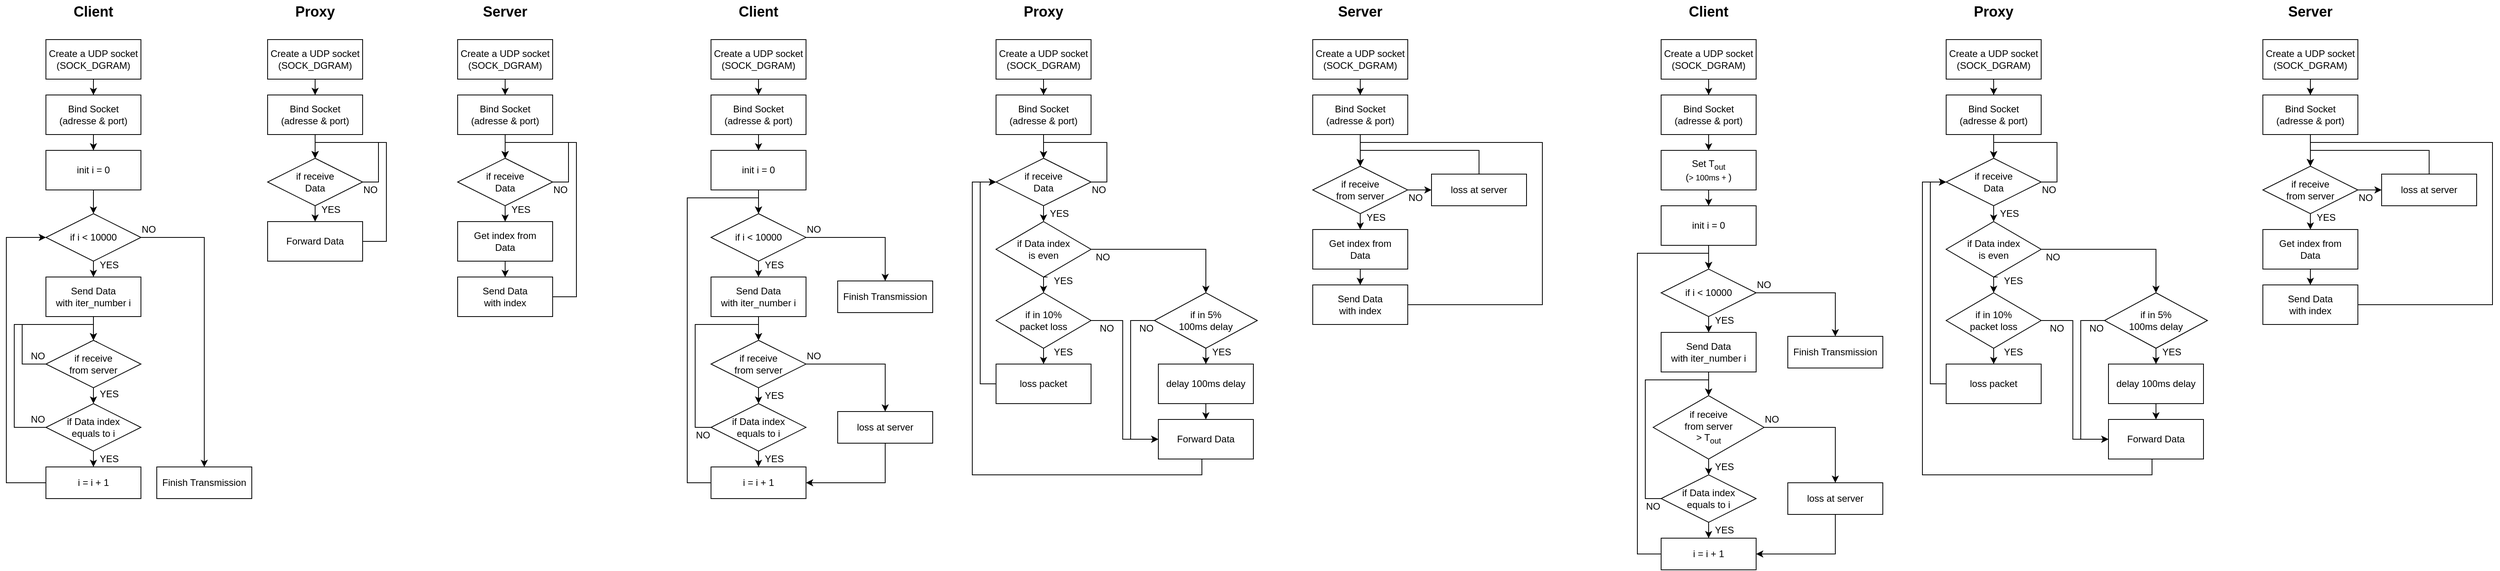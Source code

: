 <mxfile version="20.5.1" type="github">
  <diagram id="CzwovtpLgJ4oiS3rLUjW" name="第 1 页">
    <mxGraphModel dx="1596" dy="781" grid="1" gridSize="10" guides="1" tooltips="1" connect="1" arrows="1" fold="1" page="1" pageScale="1" pageWidth="3300" pageHeight="2339" math="0" shadow="0">
      <root>
        <mxCell id="0" />
        <mxCell id="1" parent="0" />
        <mxCell id="0VwmJWojENIQdJDlX4aq-5" style="edgeStyle=orthogonalEdgeStyle;rounded=0;orthogonalLoop=1;jettySize=auto;html=1;entryX=0.5;entryY=0;entryDx=0;entryDy=0;" parent="1" source="0VwmJWojENIQdJDlX4aq-1" target="0VwmJWojENIQdJDlX4aq-2" edge="1">
          <mxGeometry relative="1" as="geometry" />
        </mxCell>
        <mxCell id="0VwmJWojENIQdJDlX4aq-1" value="Create a UDP socket&lt;br&gt;(SOCK_DGRAM)" style="rounded=0;whiteSpace=wrap;html=1;" parent="1" vertex="1">
          <mxGeometry x="120" y="80" width="120" height="50" as="geometry" />
        </mxCell>
        <mxCell id="0VwmJWojENIQdJDlX4aq-6" style="edgeStyle=orthogonalEdgeStyle;rounded=0;orthogonalLoop=1;jettySize=auto;html=1;entryX=0.5;entryY=0;entryDx=0;entryDy=0;" parent="1" source="0VwmJWojENIQdJDlX4aq-2" target="0VwmJWojENIQdJDlX4aq-12" edge="1">
          <mxGeometry relative="1" as="geometry">
            <mxPoint x="180" y="220" as="targetPoint" />
          </mxGeometry>
        </mxCell>
        <mxCell id="0VwmJWojENIQdJDlX4aq-2" value="Bind Socket&lt;br&gt;(adresse &amp;amp; port)" style="rounded=0;whiteSpace=wrap;html=1;" parent="1" vertex="1">
          <mxGeometry x="120" y="150" width="120" height="50" as="geometry" />
        </mxCell>
        <mxCell id="0VwmJWojENIQdJDlX4aq-9" style="edgeStyle=orthogonalEdgeStyle;rounded=0;orthogonalLoop=1;jettySize=auto;html=1;exitX=0.5;exitY=1;exitDx=0;exitDy=0;entryX=0.5;entryY=0;entryDx=0;entryDy=0;" parent="1" source="0VwmJWojENIQdJDlX4aq-4" target="0VwmJWojENIQdJDlX4aq-8" edge="1">
          <mxGeometry relative="1" as="geometry" />
        </mxCell>
        <mxCell id="0VwmJWojENIQdJDlX4aq-37" style="edgeStyle=orthogonalEdgeStyle;rounded=0;orthogonalLoop=1;jettySize=auto;html=1;exitX=1;exitY=0.5;exitDx=0;exitDy=0;entryX=0.5;entryY=0;entryDx=0;entryDy=0;" parent="1" source="0VwmJWojENIQdJDlX4aq-4" target="0VwmJWojENIQdJDlX4aq-26" edge="1">
          <mxGeometry relative="1" as="geometry" />
        </mxCell>
        <mxCell id="0VwmJWojENIQdJDlX4aq-4" value="if i &amp;lt; 10000" style="rhombus;whiteSpace=wrap;html=1;" parent="1" vertex="1">
          <mxGeometry x="120" y="300" width="120" height="60" as="geometry" />
        </mxCell>
        <mxCell id="6AM7P4x0aanYw_BPCdwt-16" style="edgeStyle=orthogonalEdgeStyle;rounded=0;orthogonalLoop=1;jettySize=auto;html=1;exitX=0.5;exitY=1;exitDx=0;exitDy=0;entryX=0.5;entryY=0;entryDx=0;entryDy=0;" edge="1" parent="1" source="0VwmJWojENIQdJDlX4aq-8" target="6AM7P4x0aanYw_BPCdwt-10">
          <mxGeometry relative="1" as="geometry" />
        </mxCell>
        <mxCell id="0VwmJWojENIQdJDlX4aq-8" value="Send Data&lt;br&gt;with iter_number i" style="rounded=0;whiteSpace=wrap;html=1;" parent="1" vertex="1">
          <mxGeometry x="120" y="380" width="120" height="50" as="geometry" />
        </mxCell>
        <mxCell id="0VwmJWojENIQdJDlX4aq-14" style="edgeStyle=orthogonalEdgeStyle;rounded=0;orthogonalLoop=1;jettySize=auto;html=1;entryX=0.5;entryY=0;entryDx=0;entryDy=0;" parent="1" source="0VwmJWojENIQdJDlX4aq-12" target="0VwmJWojENIQdJDlX4aq-4" edge="1">
          <mxGeometry relative="1" as="geometry" />
        </mxCell>
        <mxCell id="0VwmJWojENIQdJDlX4aq-12" value="init i = 0" style="rounded=0;whiteSpace=wrap;html=1;" parent="1" vertex="1">
          <mxGeometry x="120" y="220" width="120" height="50" as="geometry" />
        </mxCell>
        <mxCell id="6AM7P4x0aanYw_BPCdwt-6" style="edgeStyle=orthogonalEdgeStyle;rounded=0;orthogonalLoop=1;jettySize=auto;html=1;exitX=0;exitY=0.5;exitDx=0;exitDy=0;entryX=0;entryY=0.5;entryDx=0;entryDy=0;" edge="1" parent="1" source="0VwmJWojENIQdJDlX4aq-16" target="0VwmJWojENIQdJDlX4aq-4">
          <mxGeometry relative="1" as="geometry">
            <Array as="points">
              <mxPoint x="70" y="640" />
              <mxPoint x="70" y="330" />
            </Array>
          </mxGeometry>
        </mxCell>
        <mxCell id="0VwmJWojENIQdJDlX4aq-16" value="i = i + 1" style="rounded=0;whiteSpace=wrap;html=1;" parent="1" vertex="1">
          <mxGeometry x="120" y="620" width="120" height="40" as="geometry" />
        </mxCell>
        <mxCell id="0VwmJWojENIQdJDlX4aq-20" style="edgeStyle=orthogonalEdgeStyle;rounded=0;orthogonalLoop=1;jettySize=auto;html=1;exitX=0.5;exitY=1;exitDx=0;exitDy=0;entryX=0.5;entryY=0;entryDx=0;entryDy=0;" parent="1" source="6AM7P4x0aanYw_BPCdwt-10" target="0VwmJWojENIQdJDlX4aq-19" edge="1">
          <mxGeometry relative="1" as="geometry">
            <mxPoint x="180" y="595" as="sourcePoint" />
          </mxGeometry>
        </mxCell>
        <mxCell id="0VwmJWojENIQdJDlX4aq-24" style="edgeStyle=orthogonalEdgeStyle;rounded=0;orthogonalLoop=1;jettySize=auto;html=1;exitX=0.5;exitY=1;exitDx=0;exitDy=0;entryX=0.5;entryY=0;entryDx=0;entryDy=0;" parent="1" source="0VwmJWojENIQdJDlX4aq-19" target="0VwmJWojENIQdJDlX4aq-16" edge="1">
          <mxGeometry relative="1" as="geometry" />
        </mxCell>
        <mxCell id="0VwmJWojENIQdJDlX4aq-19" value="if Data index&lt;br&gt;equals to i" style="rhombus;whiteSpace=wrap;html=1;" parent="1" vertex="1">
          <mxGeometry x="120" y="540" width="120" height="60" as="geometry" />
        </mxCell>
        <mxCell id="0VwmJWojENIQdJDlX4aq-21" value="YES" style="text;html=1;strokeColor=none;fillColor=none;align=center;verticalAlign=middle;whiteSpace=wrap;rounded=0;" parent="1" vertex="1">
          <mxGeometry x="180" y="360" width="40" height="10" as="geometry" />
        </mxCell>
        <mxCell id="0VwmJWojENIQdJDlX4aq-23" value="YES" style="text;html=1;strokeColor=none;fillColor=none;align=center;verticalAlign=middle;whiteSpace=wrap;rounded=0;" parent="1" vertex="1">
          <mxGeometry x="180" y="520" width="40" height="15" as="geometry" />
        </mxCell>
        <mxCell id="0VwmJWojENIQdJDlX4aq-25" value="YES" style="text;html=1;strokeColor=none;fillColor=none;align=center;verticalAlign=middle;whiteSpace=wrap;rounded=0;" parent="1" vertex="1">
          <mxGeometry x="180" y="605" width="40" height="10" as="geometry" />
        </mxCell>
        <mxCell id="0VwmJWojENIQdJDlX4aq-26" value="Finish Transmission" style="rounded=0;whiteSpace=wrap;html=1;" parent="1" vertex="1">
          <mxGeometry x="260" y="620" width="120" height="40" as="geometry" />
        </mxCell>
        <mxCell id="0VwmJWojENIQdJDlX4aq-28" value="NO" style="text;html=1;strokeColor=none;fillColor=none;align=center;verticalAlign=middle;whiteSpace=wrap;rounded=0;" parent="1" vertex="1">
          <mxGeometry x="230" y="310" width="40" height="20" as="geometry" />
        </mxCell>
        <mxCell id="6AM7P4x0aanYw_BPCdwt-3" style="edgeStyle=orthogonalEdgeStyle;rounded=0;orthogonalLoop=1;jettySize=auto;html=1;entryX=0.5;entryY=0;entryDx=0;entryDy=0;exitX=0.75;exitY=1;exitDx=0;exitDy=0;" edge="1" parent="1" source="0VwmJWojENIQdJDlX4aq-34" target="6AM7P4x0aanYw_BPCdwt-10">
          <mxGeometry relative="1" as="geometry">
            <mxPoint x="120" y="630" as="sourcePoint" />
            <Array as="points">
              <mxPoint x="80" y="570" />
              <mxPoint x="80" y="440" />
              <mxPoint x="180" y="440" />
            </Array>
          </mxGeometry>
        </mxCell>
        <mxCell id="0VwmJWojENIQdJDlX4aq-34" value="NO" style="text;html=1;strokeColor=none;fillColor=none;align=center;verticalAlign=middle;whiteSpace=wrap;rounded=0;" parent="1" vertex="1">
          <mxGeometry x="90" y="550" width="40" height="20" as="geometry" />
        </mxCell>
        <mxCell id="0VwmJWojENIQdJDlX4aq-38" style="edgeStyle=orthogonalEdgeStyle;rounded=0;orthogonalLoop=1;jettySize=auto;html=1;entryX=0.5;entryY=0;entryDx=0;entryDy=0;" parent="1" source="0VwmJWojENIQdJDlX4aq-39" target="0VwmJWojENIQdJDlX4aq-41" edge="1">
          <mxGeometry relative="1" as="geometry" />
        </mxCell>
        <mxCell id="0VwmJWojENIQdJDlX4aq-39" value="Create a UDP socket&lt;br&gt;(SOCK_DGRAM)" style="rounded=0;whiteSpace=wrap;html=1;" parent="1" vertex="1">
          <mxGeometry x="400" y="80" width="120" height="50" as="geometry" />
        </mxCell>
        <mxCell id="0VwmJWojENIQdJDlX4aq-41" value="Bind Socket&lt;br&gt;(adresse &amp;amp; port)" style="rounded=0;whiteSpace=wrap;html=1;" parent="1" vertex="1">
          <mxGeometry x="400" y="150" width="120" height="50" as="geometry" />
        </mxCell>
        <mxCell id="0VwmJWojENIQdJDlX4aq-44" style="edgeStyle=orthogonalEdgeStyle;rounded=0;orthogonalLoop=1;jettySize=auto;html=1;exitX=0.5;exitY=1;exitDx=0;exitDy=0;entryX=0.5;entryY=0;entryDx=0;entryDy=0;" parent="1" source="0VwmJWojENIQdJDlX4aq-46" target="0VwmJWojENIQdJDlX4aq-74" edge="1">
          <mxGeometry relative="1" as="geometry">
            <mxPoint x="460" y="310" as="targetPoint" />
          </mxGeometry>
        </mxCell>
        <mxCell id="0VwmJWojENIQdJDlX4aq-46" value="if receive&lt;br&gt;Data" style="rhombus;whiteSpace=wrap;html=1;" parent="1" vertex="1">
          <mxGeometry x="400" y="230" width="120" height="60" as="geometry" />
        </mxCell>
        <mxCell id="0VwmJWojENIQdJDlX4aq-52" style="edgeStyle=orthogonalEdgeStyle;rounded=0;orthogonalLoop=1;jettySize=auto;html=1;entryX=0.5;entryY=0;entryDx=0;entryDy=0;exitX=0.5;exitY=1;exitDx=0;exitDy=0;" parent="1" source="0VwmJWojENIQdJDlX4aq-41" target="0VwmJWojENIQdJDlX4aq-46" edge="1">
          <mxGeometry relative="1" as="geometry">
            <mxPoint x="460" y="270" as="sourcePoint" />
          </mxGeometry>
        </mxCell>
        <mxCell id="0VwmJWojENIQdJDlX4aq-62" value="YES" style="text;html=1;strokeColor=none;fillColor=none;align=center;verticalAlign=middle;whiteSpace=wrap;rounded=0;" parent="1" vertex="1">
          <mxGeometry x="460" y="290" width="40" height="10" as="geometry" />
        </mxCell>
        <mxCell id="0VwmJWojENIQdJDlX4aq-72" style="edgeStyle=orthogonalEdgeStyle;rounded=0;orthogonalLoop=1;jettySize=auto;html=1;exitX=1;exitY=0.5;exitDx=0;exitDy=0;entryX=0.5;entryY=0;entryDx=0;entryDy=0;" parent="1" source="0VwmJWojENIQdJDlX4aq-46" target="0VwmJWojENIQdJDlX4aq-46" edge="1">
          <mxGeometry relative="1" as="geometry">
            <Array as="points">
              <mxPoint x="540" y="260" />
              <mxPoint x="540" y="210" />
              <mxPoint x="460" y="210" />
            </Array>
          </mxGeometry>
        </mxCell>
        <mxCell id="0VwmJWojENIQdJDlX4aq-73" value="NO" style="text;html=1;strokeColor=none;fillColor=none;align=center;verticalAlign=middle;whiteSpace=wrap;rounded=0;" parent="1" vertex="1">
          <mxGeometry x="510" y="260" width="40" height="20" as="geometry" />
        </mxCell>
        <mxCell id="0VwmJWojENIQdJDlX4aq-77" style="edgeStyle=orthogonalEdgeStyle;rounded=0;orthogonalLoop=1;jettySize=auto;html=1;exitX=1;exitY=0.5;exitDx=0;exitDy=0;entryX=0.5;entryY=0;entryDx=0;entryDy=0;" parent="1" source="0VwmJWojENIQdJDlX4aq-74" target="0VwmJWojENIQdJDlX4aq-46" edge="1">
          <mxGeometry relative="1" as="geometry">
            <Array as="points">
              <mxPoint x="550" y="335" />
              <mxPoint x="550" y="210" />
              <mxPoint x="460" y="210" />
            </Array>
          </mxGeometry>
        </mxCell>
        <mxCell id="0VwmJWojENIQdJDlX4aq-74" value="Forward Data" style="rounded=0;whiteSpace=wrap;html=1;" parent="1" vertex="1">
          <mxGeometry x="400" y="310" width="120" height="50" as="geometry" />
        </mxCell>
        <mxCell id="0VwmJWojENIQdJDlX4aq-78" value="&lt;b&gt;&lt;font style=&quot;font-size: 18px;&quot;&gt;Client&lt;/font&gt;&lt;/b&gt;" style="text;html=1;strokeColor=none;fillColor=none;align=center;verticalAlign=middle;whiteSpace=wrap;rounded=0;" parent="1" vertex="1">
          <mxGeometry x="150" y="30" width="60" height="30" as="geometry" />
        </mxCell>
        <mxCell id="0VwmJWojENIQdJDlX4aq-79" value="&lt;b&gt;&lt;font style=&quot;font-size: 18px;&quot;&gt;Proxy&lt;/font&gt;&lt;/b&gt;" style="text;html=1;strokeColor=none;fillColor=none;align=center;verticalAlign=middle;whiteSpace=wrap;rounded=0;" parent="1" vertex="1">
          <mxGeometry x="430" y="30" width="60" height="30" as="geometry" />
        </mxCell>
        <mxCell id="0VwmJWojENIQdJDlX4aq-80" style="edgeStyle=orthogonalEdgeStyle;rounded=0;orthogonalLoop=1;jettySize=auto;html=1;entryX=0.5;entryY=0;entryDx=0;entryDy=0;" parent="1" source="0VwmJWojENIQdJDlX4aq-81" target="0VwmJWojENIQdJDlX4aq-82" edge="1">
          <mxGeometry relative="1" as="geometry" />
        </mxCell>
        <mxCell id="0VwmJWojENIQdJDlX4aq-81" value="Create a UDP socket&lt;br&gt;(SOCK_DGRAM)" style="rounded=0;whiteSpace=wrap;html=1;" parent="1" vertex="1">
          <mxGeometry x="640" y="80" width="120" height="50" as="geometry" />
        </mxCell>
        <mxCell id="0VwmJWojENIQdJDlX4aq-82" value="Bind Socket&lt;br&gt;(adresse &amp;amp; port)" style="rounded=0;whiteSpace=wrap;html=1;" parent="1" vertex="1">
          <mxGeometry x="640" y="150" width="120" height="50" as="geometry" />
        </mxCell>
        <mxCell id="0VwmJWojENIQdJDlX4aq-83" style="edgeStyle=orthogonalEdgeStyle;rounded=0;orthogonalLoop=1;jettySize=auto;html=1;exitX=0.5;exitY=1;exitDx=0;exitDy=0;entryX=0.5;entryY=0;entryDx=0;entryDy=0;" parent="1" source="0VwmJWojENIQdJDlX4aq-84" target="0VwmJWojENIQdJDlX4aq-94" edge="1">
          <mxGeometry relative="1" as="geometry">
            <mxPoint x="700" y="310" as="targetPoint" />
          </mxGeometry>
        </mxCell>
        <mxCell id="0VwmJWojENIQdJDlX4aq-84" value="if receive&lt;br&gt;Data" style="rhombus;whiteSpace=wrap;html=1;" parent="1" vertex="1">
          <mxGeometry x="640" y="230" width="120" height="60" as="geometry" />
        </mxCell>
        <mxCell id="0VwmJWojENIQdJDlX4aq-85" style="edgeStyle=orthogonalEdgeStyle;rounded=0;orthogonalLoop=1;jettySize=auto;html=1;entryX=0.5;entryY=0;entryDx=0;entryDy=0;exitX=0.5;exitY=1;exitDx=0;exitDy=0;" parent="1" source="0VwmJWojENIQdJDlX4aq-82" target="0VwmJWojENIQdJDlX4aq-84" edge="1">
          <mxGeometry relative="1" as="geometry">
            <mxPoint x="700" y="270" as="sourcePoint" />
          </mxGeometry>
        </mxCell>
        <mxCell id="0VwmJWojENIQdJDlX4aq-89" value="YES" style="text;html=1;strokeColor=none;fillColor=none;align=center;verticalAlign=middle;whiteSpace=wrap;rounded=0;" parent="1" vertex="1">
          <mxGeometry x="700" y="290" width="40" height="10" as="geometry" />
        </mxCell>
        <mxCell id="0VwmJWojENIQdJDlX4aq-91" style="edgeStyle=orthogonalEdgeStyle;rounded=0;orthogonalLoop=1;jettySize=auto;html=1;exitX=1;exitY=0.5;exitDx=0;exitDy=0;entryX=0.5;entryY=0;entryDx=0;entryDy=0;" parent="1" source="0VwmJWojENIQdJDlX4aq-84" target="0VwmJWojENIQdJDlX4aq-84" edge="1">
          <mxGeometry relative="1" as="geometry">
            <Array as="points">
              <mxPoint x="780" y="260" />
              <mxPoint x="780" y="210" />
              <mxPoint x="700" y="210" />
            </Array>
          </mxGeometry>
        </mxCell>
        <mxCell id="0VwmJWojENIQdJDlX4aq-92" value="NO" style="text;html=1;strokeColor=none;fillColor=none;align=center;verticalAlign=middle;whiteSpace=wrap;rounded=0;" parent="1" vertex="1">
          <mxGeometry x="750" y="260" width="40" height="20" as="geometry" />
        </mxCell>
        <mxCell id="0VwmJWojENIQdJDlX4aq-93" style="edgeStyle=orthogonalEdgeStyle;rounded=0;orthogonalLoop=1;jettySize=auto;html=1;exitX=1;exitY=0.5;exitDx=0;exitDy=0;entryX=0.5;entryY=0;entryDx=0;entryDy=0;" parent="1" source="6AM7P4x0aanYw_BPCdwt-20" target="0VwmJWojENIQdJDlX4aq-84" edge="1">
          <mxGeometry relative="1" as="geometry">
            <Array as="points">
              <mxPoint x="790" y="405" />
              <mxPoint x="790" y="210" />
              <mxPoint x="700" y="210" />
            </Array>
          </mxGeometry>
        </mxCell>
        <mxCell id="6AM7P4x0aanYw_BPCdwt-21" style="edgeStyle=orthogonalEdgeStyle;rounded=0;orthogonalLoop=1;jettySize=auto;html=1;exitX=0.5;exitY=1;exitDx=0;exitDy=0;entryX=0.5;entryY=0;entryDx=0;entryDy=0;" edge="1" parent="1" source="0VwmJWojENIQdJDlX4aq-94" target="6AM7P4x0aanYw_BPCdwt-20">
          <mxGeometry relative="1" as="geometry" />
        </mxCell>
        <mxCell id="0VwmJWojENIQdJDlX4aq-94" value="Get index from&lt;br&gt;Data" style="rounded=0;whiteSpace=wrap;html=1;" parent="1" vertex="1">
          <mxGeometry x="640" y="310" width="120" height="50" as="geometry" />
        </mxCell>
        <mxCell id="0VwmJWojENIQdJDlX4aq-96" value="&lt;b&gt;&lt;font style=&quot;font-size: 18px;&quot;&gt;Server&lt;/font&gt;&lt;/b&gt;" style="text;html=1;strokeColor=none;fillColor=none;align=center;verticalAlign=middle;whiteSpace=wrap;rounded=0;" parent="1" vertex="1">
          <mxGeometry x="670" y="30" width="60" height="30" as="geometry" />
        </mxCell>
        <mxCell id="0VwmJWojENIQdJDlX4aq-165" style="edgeStyle=orthogonalEdgeStyle;rounded=0;orthogonalLoop=1;jettySize=auto;html=1;entryX=0.5;entryY=0;entryDx=0;entryDy=0;" parent="1" source="0VwmJWojENIQdJDlX4aq-166" target="0VwmJWojENIQdJDlX4aq-168" edge="1">
          <mxGeometry relative="1" as="geometry" />
        </mxCell>
        <mxCell id="0VwmJWojENIQdJDlX4aq-166" value="Create a UDP socket&lt;br&gt;(SOCK_DGRAM)" style="rounded=0;whiteSpace=wrap;html=1;" parent="1" vertex="1">
          <mxGeometry x="960" y="80" width="120" height="50" as="geometry" />
        </mxCell>
        <mxCell id="0VwmJWojENIQdJDlX4aq-167" style="edgeStyle=orthogonalEdgeStyle;rounded=0;orthogonalLoop=1;jettySize=auto;html=1;entryX=0.5;entryY=0;entryDx=0;entryDy=0;" parent="1" source="0VwmJWojENIQdJDlX4aq-168" target="0VwmJWojENIQdJDlX4aq-180" edge="1">
          <mxGeometry relative="1" as="geometry">
            <mxPoint x="1020" y="220" as="targetPoint" />
          </mxGeometry>
        </mxCell>
        <mxCell id="0VwmJWojENIQdJDlX4aq-168" value="Bind Socket&lt;br&gt;(adresse &amp;amp; port)" style="rounded=0;whiteSpace=wrap;html=1;" parent="1" vertex="1">
          <mxGeometry x="960" y="150" width="120" height="50" as="geometry" />
        </mxCell>
        <mxCell id="0VwmJWojENIQdJDlX4aq-171" style="edgeStyle=orthogonalEdgeStyle;rounded=0;orthogonalLoop=1;jettySize=auto;html=1;exitX=0.5;exitY=1;exitDx=0;exitDy=0;entryX=0.5;entryY=0;entryDx=0;entryDy=0;" parent="1" source="0VwmJWojENIQdJDlX4aq-173" target="0VwmJWojENIQdJDlX4aq-175" edge="1">
          <mxGeometry relative="1" as="geometry" />
        </mxCell>
        <mxCell id="0VwmJWojENIQdJDlX4aq-172" style="edgeStyle=orthogonalEdgeStyle;rounded=0;orthogonalLoop=1;jettySize=auto;html=1;exitX=1;exitY=0.5;exitDx=0;exitDy=0;entryX=0.5;entryY=0;entryDx=0;entryDy=0;" parent="1" source="0VwmJWojENIQdJDlX4aq-173" target="0VwmJWojENIQdJDlX4aq-193" edge="1">
          <mxGeometry relative="1" as="geometry" />
        </mxCell>
        <mxCell id="0VwmJWojENIQdJDlX4aq-173" value="if i &amp;lt; 10000" style="rhombus;whiteSpace=wrap;html=1;" parent="1" vertex="1">
          <mxGeometry x="960" y="300" width="120" height="60" as="geometry" />
        </mxCell>
        <mxCell id="0VwmJWojENIQdJDlX4aq-174" style="edgeStyle=orthogonalEdgeStyle;rounded=0;orthogonalLoop=1;jettySize=auto;html=1;exitX=0.5;exitY=1;exitDx=0;exitDy=0;entryX=0.5;entryY=0;entryDx=0;entryDy=0;" parent="1" source="0VwmJWojENIQdJDlX4aq-175" target="0VwmJWojENIQdJDlX4aq-178" edge="1">
          <mxGeometry relative="1" as="geometry">
            <mxPoint x="1020" y="440" as="sourcePoint" />
          </mxGeometry>
        </mxCell>
        <mxCell id="0VwmJWojENIQdJDlX4aq-175" value="Send Data&lt;br&gt;with iter_number i" style="rounded=0;whiteSpace=wrap;html=1;" parent="1" vertex="1">
          <mxGeometry x="960" y="380" width="120" height="50" as="geometry" />
        </mxCell>
        <mxCell id="0VwmJWojENIQdJDlX4aq-176" style="edgeStyle=orthogonalEdgeStyle;rounded=0;orthogonalLoop=1;jettySize=auto;html=1;exitX=0.5;exitY=1;exitDx=0;exitDy=0;entryX=0.5;entryY=0;entryDx=0;entryDy=0;" parent="1" target="0VwmJWojENIQdJDlX4aq-188" edge="1">
          <mxGeometry relative="1" as="geometry">
            <mxPoint x="1020" y="510" as="sourcePoint" />
            <mxPoint x="1020" y="540" as="targetPoint" />
          </mxGeometry>
        </mxCell>
        <mxCell id="6AM7P4x0aanYw_BPCdwt-32" style="edgeStyle=orthogonalEdgeStyle;rounded=0;orthogonalLoop=1;jettySize=auto;html=1;exitX=1;exitY=0.5;exitDx=0;exitDy=0;" edge="1" parent="1" source="0VwmJWojENIQdJDlX4aq-178" target="6AM7P4x0aanYw_BPCdwt-31">
          <mxGeometry relative="1" as="geometry" />
        </mxCell>
        <mxCell id="0VwmJWojENIQdJDlX4aq-178" value="if receive&lt;br&gt;from server" style="rhombus;whiteSpace=wrap;html=1;" parent="1" vertex="1">
          <mxGeometry x="960" y="460" width="120" height="60" as="geometry" />
        </mxCell>
        <mxCell id="0VwmJWojENIQdJDlX4aq-179" style="edgeStyle=orthogonalEdgeStyle;rounded=0;orthogonalLoop=1;jettySize=auto;html=1;entryX=0.5;entryY=0;entryDx=0;entryDy=0;" parent="1" source="0VwmJWojENIQdJDlX4aq-180" target="0VwmJWojENIQdJDlX4aq-173" edge="1">
          <mxGeometry relative="1" as="geometry" />
        </mxCell>
        <mxCell id="0VwmJWojENIQdJDlX4aq-180" value="init i = 0" style="rounded=0;whiteSpace=wrap;html=1;" parent="1" vertex="1">
          <mxGeometry x="960" y="220" width="120" height="50" as="geometry" />
        </mxCell>
        <mxCell id="0VwmJWojENIQdJDlX4aq-181" style="edgeStyle=orthogonalEdgeStyle;rounded=0;orthogonalLoop=1;jettySize=auto;html=1;entryX=0.5;entryY=0;entryDx=0;entryDy=0;exitX=0;exitY=0.5;exitDx=0;exitDy=0;" parent="1" source="0VwmJWojENIQdJDlX4aq-182" target="0VwmJWojENIQdJDlX4aq-173" edge="1">
          <mxGeometry relative="1" as="geometry">
            <Array as="points">
              <mxPoint x="930" y="640" />
              <mxPoint x="930" y="280" />
              <mxPoint x="1020" y="280" />
            </Array>
            <mxPoint x="840" y="680" as="sourcePoint" />
          </mxGeometry>
        </mxCell>
        <mxCell id="0VwmJWojENIQdJDlX4aq-182" value="i = i + 1" style="rounded=0;whiteSpace=wrap;html=1;" parent="1" vertex="1">
          <mxGeometry x="960" y="620" width="120" height="40" as="geometry" />
        </mxCell>
        <mxCell id="0VwmJWojENIQdJDlX4aq-186" style="edgeStyle=orthogonalEdgeStyle;rounded=0;orthogonalLoop=1;jettySize=auto;html=1;exitX=0.5;exitY=1;exitDx=0;exitDy=0;entryX=0.5;entryY=0;entryDx=0;entryDy=0;" parent="1" source="0VwmJWojENIQdJDlX4aq-188" target="0VwmJWojENIQdJDlX4aq-182" edge="1">
          <mxGeometry relative="1" as="geometry" />
        </mxCell>
        <mxCell id="0VwmJWojENIQdJDlX4aq-187" style="edgeStyle=orthogonalEdgeStyle;rounded=0;orthogonalLoop=1;jettySize=auto;html=1;entryX=0.5;entryY=0;entryDx=0;entryDy=0;exitX=0;exitY=0.5;exitDx=0;exitDy=0;" parent="1" source="0VwmJWojENIQdJDlX4aq-188" target="0VwmJWojENIQdJDlX4aq-178" edge="1">
          <mxGeometry relative="1" as="geometry">
            <mxPoint x="959.815" y="340" as="targetPoint" />
            <Array as="points">
              <mxPoint x="940" y="570" />
              <mxPoint x="940" y="440" />
              <mxPoint x="1020" y="440" />
            </Array>
            <mxPoint x="960" y="730" as="sourcePoint" />
          </mxGeometry>
        </mxCell>
        <mxCell id="0VwmJWojENIQdJDlX4aq-188" value="if Data index&lt;br&gt;equals to i" style="rhombus;whiteSpace=wrap;html=1;" parent="1" vertex="1">
          <mxGeometry x="960" y="540" width="120" height="60" as="geometry" />
        </mxCell>
        <mxCell id="0VwmJWojENIQdJDlX4aq-189" value="YES" style="text;html=1;strokeColor=none;fillColor=none;align=center;verticalAlign=middle;whiteSpace=wrap;rounded=0;" parent="1" vertex="1">
          <mxGeometry x="1020" y="360" width="40" height="10" as="geometry" />
        </mxCell>
        <mxCell id="0VwmJWojENIQdJDlX4aq-190" value="YES" style="text;html=1;strokeColor=none;fillColor=none;align=center;verticalAlign=middle;whiteSpace=wrap;rounded=0;" parent="1" vertex="1">
          <mxGeometry x="1020" y="520" width="40" height="20" as="geometry" />
        </mxCell>
        <mxCell id="0VwmJWojENIQdJDlX4aq-192" value="YES" style="text;html=1;strokeColor=none;fillColor=none;align=center;verticalAlign=middle;whiteSpace=wrap;rounded=0;" parent="1" vertex="1">
          <mxGeometry x="1020" y="600" width="40" height="20" as="geometry" />
        </mxCell>
        <mxCell id="0VwmJWojENIQdJDlX4aq-193" value="Finish Transmission" style="rounded=0;whiteSpace=wrap;html=1;" parent="1" vertex="1">
          <mxGeometry x="1120" y="385" width="120" height="40" as="geometry" />
        </mxCell>
        <mxCell id="0VwmJWojENIQdJDlX4aq-194" value="NO" style="text;html=1;strokeColor=none;fillColor=none;align=center;verticalAlign=middle;whiteSpace=wrap;rounded=0;" parent="1" vertex="1">
          <mxGeometry x="1070" y="310" width="40" height="20" as="geometry" />
        </mxCell>
        <mxCell id="0VwmJWojENIQdJDlX4aq-195" value="NO" style="text;html=1;strokeColor=none;fillColor=none;align=center;verticalAlign=middle;whiteSpace=wrap;rounded=0;" parent="1" vertex="1">
          <mxGeometry x="1070" y="470" width="40" height="20" as="geometry" />
        </mxCell>
        <mxCell id="0VwmJWojENIQdJDlX4aq-197" value="NO" style="text;html=1;strokeColor=none;fillColor=none;align=center;verticalAlign=middle;whiteSpace=wrap;rounded=0;" parent="1" vertex="1">
          <mxGeometry x="930" y="570" width="40" height="20" as="geometry" />
        </mxCell>
        <mxCell id="0VwmJWojENIQdJDlX4aq-214" value="&lt;b&gt;&lt;font style=&quot;font-size: 18px;&quot;&gt;Client&lt;/font&gt;&lt;/b&gt;" style="text;html=1;strokeColor=none;fillColor=none;align=center;verticalAlign=middle;whiteSpace=wrap;rounded=0;" parent="1" vertex="1">
          <mxGeometry x="990" y="30" width="60" height="30" as="geometry" />
        </mxCell>
        <mxCell id="0VwmJWojENIQdJDlX4aq-216" style="edgeStyle=orthogonalEdgeStyle;rounded=0;orthogonalLoop=1;jettySize=auto;html=1;entryX=0.5;entryY=0;entryDx=0;entryDy=0;" parent="1" source="0VwmJWojENIQdJDlX4aq-217" target="0VwmJWojENIQdJDlX4aq-218" edge="1">
          <mxGeometry relative="1" as="geometry" />
        </mxCell>
        <mxCell id="0VwmJWojENIQdJDlX4aq-217" value="Create a UDP socket&lt;br&gt;(SOCK_DGRAM)" style="rounded=0;whiteSpace=wrap;html=1;" parent="1" vertex="1">
          <mxGeometry x="1720" y="80" width="120" height="50" as="geometry" />
        </mxCell>
        <mxCell id="0VwmJWojENIQdJDlX4aq-218" value="Bind Socket&lt;br&gt;(adresse &amp;amp; port)" style="rounded=0;whiteSpace=wrap;html=1;" parent="1" vertex="1">
          <mxGeometry x="1720" y="150" width="120" height="50" as="geometry" />
        </mxCell>
        <mxCell id="0VwmJWojENIQdJDlX4aq-220" value="if receive&lt;br&gt;from server" style="rhombus;whiteSpace=wrap;html=1;" parent="1" vertex="1">
          <mxGeometry x="1720" y="240" width="120" height="60" as="geometry" />
        </mxCell>
        <mxCell id="0VwmJWojENIQdJDlX4aq-221" style="edgeStyle=orthogonalEdgeStyle;rounded=0;orthogonalLoop=1;jettySize=auto;html=1;entryX=0.5;entryY=0;entryDx=0;entryDy=0;exitX=0.5;exitY=1;exitDx=0;exitDy=0;" parent="1" source="0VwmJWojENIQdJDlX4aq-218" target="0VwmJWojENIQdJDlX4aq-220" edge="1">
          <mxGeometry relative="1" as="geometry">
            <mxPoint x="1780" y="270" as="sourcePoint" />
          </mxGeometry>
        </mxCell>
        <mxCell id="6AM7P4x0aanYw_BPCdwt-47" style="edgeStyle=orthogonalEdgeStyle;rounded=0;orthogonalLoop=1;jettySize=auto;html=1;exitX=0;exitY=0;exitDx=0;exitDy=0;entryX=0.5;entryY=0;entryDx=0;entryDy=0;" edge="1" parent="1" source="0VwmJWojENIQdJDlX4aq-225" target="6AM7P4x0aanYw_BPCdwt-46">
          <mxGeometry relative="1" as="geometry" />
        </mxCell>
        <mxCell id="0VwmJWojENIQdJDlX4aq-225" value="YES" style="text;html=1;strokeColor=none;fillColor=none;align=center;verticalAlign=middle;whiteSpace=wrap;rounded=0;" parent="1" vertex="1">
          <mxGeometry x="1780" y="300" width="40" height="10" as="geometry" />
        </mxCell>
        <mxCell id="0VwmJWojENIQdJDlX4aq-228" value="NO" style="text;html=1;strokeColor=none;fillColor=none;align=center;verticalAlign=middle;whiteSpace=wrap;rounded=0;" parent="1" vertex="1">
          <mxGeometry x="1830" y="270" width="40" height="20" as="geometry" />
        </mxCell>
        <mxCell id="0VwmJWojENIQdJDlX4aq-229" style="edgeStyle=orthogonalEdgeStyle;rounded=0;orthogonalLoop=1;jettySize=auto;html=1;exitX=1;exitY=0.5;exitDx=0;exitDy=0;entryX=0.5;entryY=0;entryDx=0;entryDy=0;" parent="1" source="0VwmJWojENIQdJDlX4aq-230" target="0VwmJWojENIQdJDlX4aq-220" edge="1">
          <mxGeometry relative="1" as="geometry">
            <Array as="points">
              <mxPoint x="2010" y="415" />
              <mxPoint x="2010" y="210" />
              <mxPoint x="1780" y="210" />
            </Array>
          </mxGeometry>
        </mxCell>
        <mxCell id="0VwmJWojENIQdJDlX4aq-230" value="Send Data&lt;br&gt;with index" style="rounded=0;whiteSpace=wrap;html=1;" parent="1" vertex="1">
          <mxGeometry x="1720" y="390" width="120" height="50" as="geometry" />
        </mxCell>
        <mxCell id="0VwmJWojENIQdJDlX4aq-232" value="&lt;b&gt;&lt;font style=&quot;font-size: 18px;&quot;&gt;Server&lt;/font&gt;&lt;/b&gt;" style="text;html=1;strokeColor=none;fillColor=none;align=center;verticalAlign=middle;whiteSpace=wrap;rounded=0;" parent="1" vertex="1">
          <mxGeometry x="1750" y="30" width="60" height="30" as="geometry" />
        </mxCell>
        <mxCell id="0VwmJWojENIQdJDlX4aq-267" style="edgeStyle=orthogonalEdgeStyle;rounded=0;orthogonalLoop=1;jettySize=auto;html=1;entryX=0.5;entryY=0;entryDx=0;entryDy=0;" parent="1" source="0VwmJWojENIQdJDlX4aq-268" target="0VwmJWojENIQdJDlX4aq-270" edge="1">
          <mxGeometry relative="1" as="geometry" />
        </mxCell>
        <mxCell id="0VwmJWojENIQdJDlX4aq-268" value="Create a UDP socket&lt;br&gt;(SOCK_DGRAM)" style="rounded=0;whiteSpace=wrap;html=1;" parent="1" vertex="1">
          <mxGeometry x="1320" y="80" width="120" height="50" as="geometry" />
        </mxCell>
        <mxCell id="0VwmJWojENIQdJDlX4aq-270" value="Bind Socket&lt;br&gt;(adresse &amp;amp; port)" style="rounded=0;whiteSpace=wrap;html=1;" parent="1" vertex="1">
          <mxGeometry x="1320" y="150" width="120" height="50" as="geometry" />
        </mxCell>
        <mxCell id="0VwmJWojENIQdJDlX4aq-300" value="&lt;b&gt;&lt;font style=&quot;font-size: 18px;&quot;&gt;Proxy&lt;/font&gt;&lt;/b&gt;" style="text;html=1;strokeColor=none;fillColor=none;align=center;verticalAlign=middle;whiteSpace=wrap;rounded=0;" parent="1" vertex="1">
          <mxGeometry x="1350" y="30" width="60" height="30" as="geometry" />
        </mxCell>
        <mxCell id="6AM7P4x0aanYw_BPCdwt-45" style="edgeStyle=orthogonalEdgeStyle;rounded=0;orthogonalLoop=1;jettySize=auto;html=1;exitX=0.5;exitY=1;exitDx=0;exitDy=0;entryX=0.5;entryY=0;entryDx=0;entryDy=0;" edge="1" parent="1" source="0VwmJWojENIQdJDlX4aq-302" target="0VwmJWojENIQdJDlX4aq-314">
          <mxGeometry relative="1" as="geometry" />
        </mxCell>
        <mxCell id="0VwmJWojENIQdJDlX4aq-302" value="if receive&lt;br&gt;Data" style="rhombus;whiteSpace=wrap;html=1;" parent="1" vertex="1">
          <mxGeometry x="1320" y="230" width="120" height="60" as="geometry" />
        </mxCell>
        <mxCell id="0VwmJWojENIQdJDlX4aq-303" style="edgeStyle=orthogonalEdgeStyle;rounded=0;orthogonalLoop=1;jettySize=auto;html=1;entryX=0.5;entryY=0;entryDx=0;entryDy=0;exitX=0.5;exitY=1;exitDx=0;exitDy=0;" parent="1" source="0VwmJWojENIQdJDlX4aq-270" target="0VwmJWojENIQdJDlX4aq-302" edge="1">
          <mxGeometry relative="1" as="geometry">
            <mxPoint x="1380" y="230" as="sourcePoint" />
          </mxGeometry>
        </mxCell>
        <mxCell id="0VwmJWojENIQdJDlX4aq-307" value="YES" style="text;html=1;strokeColor=none;fillColor=none;align=center;verticalAlign=middle;whiteSpace=wrap;rounded=0;" parent="1" vertex="1">
          <mxGeometry x="1380" y="290" width="40" height="20" as="geometry" />
        </mxCell>
        <mxCell id="0VwmJWojENIQdJDlX4aq-309" style="edgeStyle=orthogonalEdgeStyle;rounded=0;orthogonalLoop=1;jettySize=auto;html=1;exitX=1;exitY=0.5;exitDx=0;exitDy=0;entryX=0.5;entryY=0;entryDx=0;entryDy=0;" parent="1" source="0VwmJWojENIQdJDlX4aq-302" target="0VwmJWojENIQdJDlX4aq-302" edge="1">
          <mxGeometry relative="1" as="geometry">
            <Array as="points">
              <mxPoint x="1460" y="260" />
              <mxPoint x="1460" y="210" />
              <mxPoint x="1380" y="210" />
            </Array>
          </mxGeometry>
        </mxCell>
        <mxCell id="0VwmJWojENIQdJDlX4aq-310" value="NO" style="text;html=1;strokeColor=none;fillColor=none;align=center;verticalAlign=middle;whiteSpace=wrap;rounded=0;" parent="1" vertex="1">
          <mxGeometry x="1430" y="260" width="40" height="20" as="geometry" />
        </mxCell>
        <mxCell id="0VwmJWojENIQdJDlX4aq-319" style="edgeStyle=orthogonalEdgeStyle;rounded=0;orthogonalLoop=1;jettySize=auto;html=1;exitX=1;exitY=0.5;exitDx=0;exitDy=0;entryX=0.5;entryY=0;entryDx=0;entryDy=0;fontSize=18;" parent="1" source="0VwmJWojENIQdJDlX4aq-314" target="0VwmJWojENIQdJDlX4aq-318" edge="1">
          <mxGeometry relative="1" as="geometry" />
        </mxCell>
        <mxCell id="0VwmJWojENIQdJDlX4aq-314" value="if Data index&lt;br&gt;is even" style="rhombus;whiteSpace=wrap;html=1;" parent="1" vertex="1">
          <mxGeometry x="1320" y="310" width="120" height="70" as="geometry" />
        </mxCell>
        <mxCell id="0VwmJWojENIQdJDlX4aq-322" style="edgeStyle=orthogonalEdgeStyle;rounded=0;orthogonalLoop=1;jettySize=auto;html=1;exitX=0.5;exitY=1;exitDx=0;exitDy=0;entryX=0.5;entryY=0;entryDx=0;entryDy=0;fontSize=18;" parent="1" source="0VwmJWojENIQdJDlX4aq-315" target="0VwmJWojENIQdJDlX4aq-321" edge="1">
          <mxGeometry relative="1" as="geometry" />
        </mxCell>
        <mxCell id="0VwmJWojENIQdJDlX4aq-334" style="edgeStyle=orthogonalEdgeStyle;rounded=0;orthogonalLoop=1;jettySize=auto;html=1;exitX=1;exitY=0.5;exitDx=0;exitDy=0;entryX=0;entryY=0.5;entryDx=0;entryDy=0;fontSize=18;" parent="1" source="0VwmJWojENIQdJDlX4aq-315" target="0VwmJWojENIQdJDlX4aq-330" edge="1">
          <mxGeometry relative="1" as="geometry">
            <Array as="points">
              <mxPoint x="1480" y="435" />
              <mxPoint x="1480" y="585" />
            </Array>
          </mxGeometry>
        </mxCell>
        <mxCell id="0VwmJWojENIQdJDlX4aq-315" value="if in 10%&lt;br&gt;packet loss" style="rhombus;whiteSpace=wrap;html=1;" parent="1" vertex="1">
          <mxGeometry x="1320" y="400" width="120" height="70" as="geometry" />
        </mxCell>
        <mxCell id="0VwmJWojENIQdJDlX4aq-316" style="edgeStyle=orthogonalEdgeStyle;rounded=0;orthogonalLoop=1;jettySize=auto;html=1;exitX=0;exitY=0;exitDx=0;exitDy=0;entryX=0.5;entryY=0;entryDx=0;entryDy=0;" parent="1" source="0VwmJWojENIQdJDlX4aq-317" target="0VwmJWojENIQdJDlX4aq-315" edge="1">
          <mxGeometry relative="1" as="geometry">
            <mxPoint x="1385" y="400" as="targetPoint" />
            <mxPoint x="1385" y="380" as="sourcePoint" />
          </mxGeometry>
        </mxCell>
        <mxCell id="0VwmJWojENIQdJDlX4aq-317" value="YES" style="text;html=1;strokeColor=none;fillColor=none;align=center;verticalAlign=middle;whiteSpace=wrap;rounded=0;" parent="1" vertex="1">
          <mxGeometry x="1385" y="380" width="40" height="10" as="geometry" />
        </mxCell>
        <mxCell id="0VwmJWojENIQdJDlX4aq-328" style="edgeStyle=orthogonalEdgeStyle;rounded=0;orthogonalLoop=1;jettySize=auto;html=1;exitX=0.5;exitY=1;exitDx=0;exitDy=0;entryX=0.5;entryY=0;entryDx=0;entryDy=0;fontSize=18;" parent="1" source="0VwmJWojENIQdJDlX4aq-318" target="0VwmJWojENIQdJDlX4aq-327" edge="1">
          <mxGeometry relative="1" as="geometry" />
        </mxCell>
        <mxCell id="0VwmJWojENIQdJDlX4aq-333" style="edgeStyle=orthogonalEdgeStyle;rounded=0;orthogonalLoop=1;jettySize=auto;html=1;exitX=0;exitY=0.5;exitDx=0;exitDy=0;entryX=0;entryY=0.5;entryDx=0;entryDy=0;fontSize=18;" parent="1" source="0VwmJWojENIQdJDlX4aq-318" target="0VwmJWojENIQdJDlX4aq-330" edge="1">
          <mxGeometry relative="1" as="geometry">
            <Array as="points">
              <mxPoint x="1490" y="435" />
              <mxPoint x="1490" y="585" />
            </Array>
          </mxGeometry>
        </mxCell>
        <mxCell id="0VwmJWojENIQdJDlX4aq-318" value="if in 5%&lt;br&gt;100ms delay" style="rhombus;whiteSpace=wrap;html=1;" parent="1" vertex="1">
          <mxGeometry x="1520" y="400" width="130" height="70" as="geometry" />
        </mxCell>
        <mxCell id="0VwmJWojENIQdJDlX4aq-320" value="NO" style="text;html=1;strokeColor=none;fillColor=none;align=center;verticalAlign=middle;whiteSpace=wrap;rounded=0;" parent="1" vertex="1">
          <mxGeometry x="1435" y="345" width="40" height="20" as="geometry" />
        </mxCell>
        <mxCell id="0VwmJWojENIQdJDlX4aq-323" style="edgeStyle=orthogonalEdgeStyle;rounded=0;orthogonalLoop=1;jettySize=auto;html=1;exitX=0;exitY=0.5;exitDx=0;exitDy=0;entryX=0;entryY=0.5;entryDx=0;entryDy=0;fontSize=18;" parent="1" source="0VwmJWojENIQdJDlX4aq-321" target="0VwmJWojENIQdJDlX4aq-302" edge="1">
          <mxGeometry relative="1" as="geometry">
            <Array as="points">
              <mxPoint x="1300" y="515" />
              <mxPoint x="1300" y="260" />
            </Array>
          </mxGeometry>
        </mxCell>
        <mxCell id="0VwmJWojENIQdJDlX4aq-321" value="loss packet" style="rounded=0;whiteSpace=wrap;html=1;" parent="1" vertex="1">
          <mxGeometry x="1320" y="490" width="120" height="50" as="geometry" />
        </mxCell>
        <mxCell id="0VwmJWojENIQdJDlX4aq-324" value="YES" style="text;html=1;strokeColor=none;fillColor=none;align=center;verticalAlign=middle;whiteSpace=wrap;rounded=0;" parent="1" vertex="1">
          <mxGeometry x="1385" y="470" width="40" height="10" as="geometry" />
        </mxCell>
        <mxCell id="0VwmJWojENIQdJDlX4aq-331" style="edgeStyle=orthogonalEdgeStyle;rounded=0;orthogonalLoop=1;jettySize=auto;html=1;exitX=0.5;exitY=1;exitDx=0;exitDy=0;entryX=0.5;entryY=0;entryDx=0;entryDy=0;fontSize=18;" parent="1" source="0VwmJWojENIQdJDlX4aq-327" target="0VwmJWojENIQdJDlX4aq-330" edge="1">
          <mxGeometry relative="1" as="geometry" />
        </mxCell>
        <mxCell id="0VwmJWojENIQdJDlX4aq-327" value="delay 100ms delay" style="rounded=0;whiteSpace=wrap;html=1;" parent="1" vertex="1">
          <mxGeometry x="1525" y="490" width="120" height="50" as="geometry" />
        </mxCell>
        <mxCell id="0VwmJWojENIQdJDlX4aq-329" value="YES" style="text;html=1;strokeColor=none;fillColor=none;align=center;verticalAlign=middle;whiteSpace=wrap;rounded=0;" parent="1" vertex="1">
          <mxGeometry x="1585" y="470" width="40" height="10" as="geometry" />
        </mxCell>
        <mxCell id="0VwmJWojENIQdJDlX4aq-337" style="edgeStyle=orthogonalEdgeStyle;rounded=0;orthogonalLoop=1;jettySize=auto;html=1;exitX=0.5;exitY=1;exitDx=0;exitDy=0;fontSize=18;" parent="1" source="0VwmJWojENIQdJDlX4aq-330" edge="1">
          <mxGeometry relative="1" as="geometry">
            <mxPoint x="1320" y="260" as="targetPoint" />
            <Array as="points">
              <mxPoint x="1580" y="610" />
              <mxPoint x="1580" y="630" />
              <mxPoint x="1290" y="630" />
              <mxPoint x="1290" y="260" />
            </Array>
          </mxGeometry>
        </mxCell>
        <mxCell id="0VwmJWojENIQdJDlX4aq-330" value="Forward Data" style="rounded=0;whiteSpace=wrap;html=1;" parent="1" vertex="1">
          <mxGeometry x="1525" y="560" width="120" height="50" as="geometry" />
        </mxCell>
        <mxCell id="0VwmJWojENIQdJDlX4aq-335" value="NO" style="text;html=1;strokeColor=none;fillColor=none;align=center;verticalAlign=middle;whiteSpace=wrap;rounded=0;" parent="1" vertex="1">
          <mxGeometry x="1440" y="435" width="40" height="20" as="geometry" />
        </mxCell>
        <mxCell id="0VwmJWojENIQdJDlX4aq-336" value="NO" style="text;html=1;strokeColor=none;fillColor=none;align=center;verticalAlign=middle;whiteSpace=wrap;rounded=0;" parent="1" vertex="1">
          <mxGeometry x="1490" y="435" width="40" height="20" as="geometry" />
        </mxCell>
        <mxCell id="6AM7P4x0aanYw_BPCdwt-17" style="edgeStyle=orthogonalEdgeStyle;rounded=0;orthogonalLoop=1;jettySize=auto;html=1;exitX=0;exitY=0.5;exitDx=0;exitDy=0;" edge="1" parent="1" source="6AM7P4x0aanYw_BPCdwt-10">
          <mxGeometry relative="1" as="geometry">
            <mxPoint x="180" y="470" as="targetPoint" />
            <Array as="points">
              <mxPoint x="90" y="490" />
              <mxPoint x="90" y="440" />
              <mxPoint x="180" y="440" />
            </Array>
          </mxGeometry>
        </mxCell>
        <mxCell id="6AM7P4x0aanYw_BPCdwt-10" value="if receive&lt;br&gt;from server" style="rhombus;whiteSpace=wrap;html=1;" vertex="1" parent="1">
          <mxGeometry x="120" y="460" width="120" height="60" as="geometry" />
        </mxCell>
        <mxCell id="6AM7P4x0aanYw_BPCdwt-14" value="NO" style="text;html=1;strokeColor=none;fillColor=none;align=center;verticalAlign=middle;whiteSpace=wrap;rounded=0;" vertex="1" parent="1">
          <mxGeometry x="90" y="470" width="40" height="20" as="geometry" />
        </mxCell>
        <mxCell id="6AM7P4x0aanYw_BPCdwt-20" value="Send Data&lt;br&gt;with index" style="rounded=0;whiteSpace=wrap;html=1;" vertex="1" parent="1">
          <mxGeometry x="640" y="380" width="120" height="50" as="geometry" />
        </mxCell>
        <mxCell id="6AM7P4x0aanYw_BPCdwt-42" style="edgeStyle=orthogonalEdgeStyle;rounded=0;orthogonalLoop=1;jettySize=auto;html=1;exitX=0.5;exitY=1;exitDx=0;exitDy=0;entryX=1;entryY=0.5;entryDx=0;entryDy=0;" edge="1" parent="1" source="6AM7P4x0aanYw_BPCdwt-31" target="0VwmJWojENIQdJDlX4aq-182">
          <mxGeometry relative="1" as="geometry" />
        </mxCell>
        <mxCell id="6AM7P4x0aanYw_BPCdwt-31" value="loss at server" style="rounded=0;whiteSpace=wrap;html=1;" vertex="1" parent="1">
          <mxGeometry x="1120" y="550" width="120" height="40" as="geometry" />
        </mxCell>
        <mxCell id="6AM7P4x0aanYw_BPCdwt-37" style="edgeStyle=orthogonalEdgeStyle;rounded=0;orthogonalLoop=1;jettySize=auto;html=1;exitX=0.5;exitY=0;exitDx=0;exitDy=0;entryX=0.5;entryY=0;entryDx=0;entryDy=0;" edge="1" parent="1" source="6AM7P4x0aanYw_BPCdwt-35" target="0VwmJWojENIQdJDlX4aq-220">
          <mxGeometry relative="1" as="geometry">
            <Array as="points">
              <mxPoint x="1930" y="220" />
              <mxPoint x="1780" y="220" />
            </Array>
          </mxGeometry>
        </mxCell>
        <mxCell id="6AM7P4x0aanYw_BPCdwt-35" value="loss at server" style="rounded=0;whiteSpace=wrap;html=1;" vertex="1" parent="1">
          <mxGeometry x="1870" y="250" width="120" height="40" as="geometry" />
        </mxCell>
        <mxCell id="6AM7P4x0aanYw_BPCdwt-36" style="edgeStyle=orthogonalEdgeStyle;rounded=0;orthogonalLoop=1;jettySize=auto;html=1;exitX=0.25;exitY=0;exitDx=0;exitDy=0;" edge="1" parent="1" source="0VwmJWojENIQdJDlX4aq-228">
          <mxGeometry relative="1" as="geometry">
            <mxPoint x="1870" y="270" as="targetPoint" />
          </mxGeometry>
        </mxCell>
        <mxCell id="6AM7P4x0aanYw_BPCdwt-48" style="edgeStyle=orthogonalEdgeStyle;rounded=0;orthogonalLoop=1;jettySize=auto;html=1;exitX=0.5;exitY=1;exitDx=0;exitDy=0;entryX=0.5;entryY=0;entryDx=0;entryDy=0;" edge="1" parent="1" source="6AM7P4x0aanYw_BPCdwt-46" target="0VwmJWojENIQdJDlX4aq-230">
          <mxGeometry relative="1" as="geometry" />
        </mxCell>
        <mxCell id="6AM7P4x0aanYw_BPCdwt-46" value="Get index from&lt;br&gt;Data" style="rounded=0;whiteSpace=wrap;html=1;" vertex="1" parent="1">
          <mxGeometry x="1720" y="320" width="120" height="50" as="geometry" />
        </mxCell>
        <mxCell id="6AM7P4x0aanYw_BPCdwt-49" style="edgeStyle=orthogonalEdgeStyle;rounded=0;orthogonalLoop=1;jettySize=auto;html=1;entryX=0.5;entryY=0;entryDx=0;entryDy=0;" edge="1" parent="1" source="6AM7P4x0aanYw_BPCdwt-50" target="6AM7P4x0aanYw_BPCdwt-52">
          <mxGeometry relative="1" as="geometry" />
        </mxCell>
        <mxCell id="6AM7P4x0aanYw_BPCdwt-50" value="Create a UDP socket&lt;br&gt;(SOCK_DGRAM)" style="rounded=0;whiteSpace=wrap;html=1;" vertex="1" parent="1">
          <mxGeometry x="2160" y="80" width="120" height="50" as="geometry" />
        </mxCell>
        <mxCell id="6AM7P4x0aanYw_BPCdwt-126" style="edgeStyle=orthogonalEdgeStyle;rounded=0;orthogonalLoop=1;jettySize=auto;html=1;exitX=0.5;exitY=1;exitDx=0;exitDy=0;entryX=0.5;entryY=0;entryDx=0;entryDy=0;" edge="1" parent="1" source="6AM7P4x0aanYw_BPCdwt-52" target="6AM7P4x0aanYw_BPCdwt-125">
          <mxGeometry relative="1" as="geometry" />
        </mxCell>
        <mxCell id="6AM7P4x0aanYw_BPCdwt-52" value="Bind Socket&lt;br&gt;(adresse &amp;amp; port)" style="rounded=0;whiteSpace=wrap;html=1;" vertex="1" parent="1">
          <mxGeometry x="2160" y="150" width="120" height="50" as="geometry" />
        </mxCell>
        <mxCell id="6AM7P4x0aanYw_BPCdwt-53" style="edgeStyle=orthogonalEdgeStyle;rounded=0;orthogonalLoop=1;jettySize=auto;html=1;exitX=0.5;exitY=1;exitDx=0;exitDy=0;entryX=0.5;entryY=0;entryDx=0;entryDy=0;" edge="1" parent="1" source="6AM7P4x0aanYw_BPCdwt-55" target="6AM7P4x0aanYw_BPCdwt-57">
          <mxGeometry relative="1" as="geometry" />
        </mxCell>
        <mxCell id="6AM7P4x0aanYw_BPCdwt-54" style="edgeStyle=orthogonalEdgeStyle;rounded=0;orthogonalLoop=1;jettySize=auto;html=1;exitX=1;exitY=0.5;exitDx=0;exitDy=0;entryX=0.5;entryY=0;entryDx=0;entryDy=0;" edge="1" parent="1" source="6AM7P4x0aanYw_BPCdwt-55" target="6AM7P4x0aanYw_BPCdwt-71">
          <mxGeometry relative="1" as="geometry" />
        </mxCell>
        <mxCell id="6AM7P4x0aanYw_BPCdwt-55" value="if i &amp;lt; 10000" style="rhombus;whiteSpace=wrap;html=1;" vertex="1" parent="1">
          <mxGeometry x="2160" y="370" width="120" height="60" as="geometry" />
        </mxCell>
        <mxCell id="6AM7P4x0aanYw_BPCdwt-56" style="edgeStyle=orthogonalEdgeStyle;rounded=0;orthogonalLoop=1;jettySize=auto;html=1;exitX=0.5;exitY=1;exitDx=0;exitDy=0;entryX=0.5;entryY=0;entryDx=0;entryDy=0;" edge="1" parent="1" source="6AM7P4x0aanYw_BPCdwt-57" target="6AM7P4x0aanYw_BPCdwt-60">
          <mxGeometry relative="1" as="geometry">
            <mxPoint x="2220" y="510" as="sourcePoint" />
          </mxGeometry>
        </mxCell>
        <mxCell id="6AM7P4x0aanYw_BPCdwt-57" value="Send Data&lt;br&gt;with iter_number i" style="rounded=0;whiteSpace=wrap;html=1;" vertex="1" parent="1">
          <mxGeometry x="2160" y="450" width="120" height="50" as="geometry" />
        </mxCell>
        <mxCell id="6AM7P4x0aanYw_BPCdwt-58" style="edgeStyle=orthogonalEdgeStyle;rounded=0;orthogonalLoop=1;jettySize=auto;html=1;exitX=0.5;exitY=1;exitDx=0;exitDy=0;entryX=0.5;entryY=0;entryDx=0;entryDy=0;" edge="1" parent="1" target="6AM7P4x0aanYw_BPCdwt-67">
          <mxGeometry relative="1" as="geometry">
            <mxPoint x="2220" y="600" as="sourcePoint" />
            <mxPoint x="2220" y="630" as="targetPoint" />
          </mxGeometry>
        </mxCell>
        <mxCell id="6AM7P4x0aanYw_BPCdwt-59" style="edgeStyle=orthogonalEdgeStyle;rounded=0;orthogonalLoop=1;jettySize=auto;html=1;exitX=1;exitY=0.5;exitDx=0;exitDy=0;" edge="1" parent="1" source="6AM7P4x0aanYw_BPCdwt-60" target="6AM7P4x0aanYw_BPCdwt-119">
          <mxGeometry relative="1" as="geometry" />
        </mxCell>
        <mxCell id="6AM7P4x0aanYw_BPCdwt-60" value="if receive&lt;br&gt;from server&lt;br&gt;&amp;gt; T&lt;sub&gt;out&lt;/sub&gt;" style="rhombus;whiteSpace=wrap;html=1;" vertex="1" parent="1">
          <mxGeometry x="2150" y="530" width="140" height="80" as="geometry" />
        </mxCell>
        <mxCell id="6AM7P4x0aanYw_BPCdwt-61" style="edgeStyle=orthogonalEdgeStyle;rounded=0;orthogonalLoop=1;jettySize=auto;html=1;entryX=0.5;entryY=0;entryDx=0;entryDy=0;" edge="1" parent="1" source="6AM7P4x0aanYw_BPCdwt-62" target="6AM7P4x0aanYw_BPCdwt-55">
          <mxGeometry relative="1" as="geometry" />
        </mxCell>
        <mxCell id="6AM7P4x0aanYw_BPCdwt-62" value="init i = 0" style="rounded=0;whiteSpace=wrap;html=1;" vertex="1" parent="1">
          <mxGeometry x="2160" y="290" width="120" height="50" as="geometry" />
        </mxCell>
        <mxCell id="6AM7P4x0aanYw_BPCdwt-63" style="edgeStyle=orthogonalEdgeStyle;rounded=0;orthogonalLoop=1;jettySize=auto;html=1;entryX=0.5;entryY=0;entryDx=0;entryDy=0;exitX=0;exitY=0.5;exitDx=0;exitDy=0;" edge="1" parent="1" source="6AM7P4x0aanYw_BPCdwt-64" target="6AM7P4x0aanYw_BPCdwt-55">
          <mxGeometry relative="1" as="geometry">
            <Array as="points">
              <mxPoint x="2130" y="730" />
              <mxPoint x="2130" y="350" />
              <mxPoint x="2220" y="350" />
            </Array>
            <mxPoint x="2160" y="710" as="sourcePoint" />
          </mxGeometry>
        </mxCell>
        <mxCell id="6AM7P4x0aanYw_BPCdwt-64" value="i = i + 1" style="rounded=0;whiteSpace=wrap;html=1;" vertex="1" parent="1">
          <mxGeometry x="2160" y="710" width="120" height="40" as="geometry" />
        </mxCell>
        <mxCell id="6AM7P4x0aanYw_BPCdwt-65" style="edgeStyle=orthogonalEdgeStyle;rounded=0;orthogonalLoop=1;jettySize=auto;html=1;exitX=0.5;exitY=1;exitDx=0;exitDy=0;entryX=0.5;entryY=0;entryDx=0;entryDy=0;" edge="1" parent="1" source="6AM7P4x0aanYw_BPCdwt-67">
          <mxGeometry relative="1" as="geometry">
            <mxPoint x="2220" y="710" as="targetPoint" />
          </mxGeometry>
        </mxCell>
        <mxCell id="6AM7P4x0aanYw_BPCdwt-66" style="edgeStyle=orthogonalEdgeStyle;rounded=0;orthogonalLoop=1;jettySize=auto;html=1;entryX=0.5;entryY=0;entryDx=0;entryDy=0;exitX=0;exitY=0.5;exitDx=0;exitDy=0;" edge="1" parent="1" source="6AM7P4x0aanYw_BPCdwt-67" target="6AM7P4x0aanYw_BPCdwt-60">
          <mxGeometry relative="1" as="geometry">
            <mxPoint x="2159.815" y="430" as="targetPoint" />
            <Array as="points">
              <mxPoint x="2140" y="660" />
              <mxPoint x="2140" y="510" />
              <mxPoint x="2220" y="510" />
            </Array>
            <mxPoint x="2160" y="820" as="sourcePoint" />
          </mxGeometry>
        </mxCell>
        <mxCell id="6AM7P4x0aanYw_BPCdwt-67" value="if Data index&lt;br&gt;equals to i" style="rhombus;whiteSpace=wrap;html=1;" vertex="1" parent="1">
          <mxGeometry x="2160" y="630" width="120" height="60" as="geometry" />
        </mxCell>
        <mxCell id="6AM7P4x0aanYw_BPCdwt-68" value="YES" style="text;html=1;strokeColor=none;fillColor=none;align=center;verticalAlign=middle;whiteSpace=wrap;rounded=0;" vertex="1" parent="1">
          <mxGeometry x="2220" y="430" width="40" height="10" as="geometry" />
        </mxCell>
        <mxCell id="6AM7P4x0aanYw_BPCdwt-69" value="YES" style="text;html=1;strokeColor=none;fillColor=none;align=center;verticalAlign=middle;whiteSpace=wrap;rounded=0;" vertex="1" parent="1">
          <mxGeometry x="2220" y="610" width="40" height="20" as="geometry" />
        </mxCell>
        <mxCell id="6AM7P4x0aanYw_BPCdwt-70" value="YES" style="text;html=1;strokeColor=none;fillColor=none;align=center;verticalAlign=middle;whiteSpace=wrap;rounded=0;" vertex="1" parent="1">
          <mxGeometry x="2220" y="690" width="40" height="20" as="geometry" />
        </mxCell>
        <mxCell id="6AM7P4x0aanYw_BPCdwt-71" value="Finish Transmission" style="rounded=0;whiteSpace=wrap;html=1;" vertex="1" parent="1">
          <mxGeometry x="2320" y="455" width="120" height="40" as="geometry" />
        </mxCell>
        <mxCell id="6AM7P4x0aanYw_BPCdwt-72" value="NO" style="text;html=1;strokeColor=none;fillColor=none;align=center;verticalAlign=middle;whiteSpace=wrap;rounded=0;" vertex="1" parent="1">
          <mxGeometry x="2270" y="380" width="40" height="20" as="geometry" />
        </mxCell>
        <mxCell id="6AM7P4x0aanYw_BPCdwt-73" value="NO" style="text;html=1;strokeColor=none;fillColor=none;align=center;verticalAlign=middle;whiteSpace=wrap;rounded=0;" vertex="1" parent="1">
          <mxGeometry x="2280" y="550" width="40" height="20" as="geometry" />
        </mxCell>
        <mxCell id="6AM7P4x0aanYw_BPCdwt-74" value="NO" style="text;html=1;strokeColor=none;fillColor=none;align=center;verticalAlign=middle;whiteSpace=wrap;rounded=0;" vertex="1" parent="1">
          <mxGeometry x="2130" y="660" width="40" height="20" as="geometry" />
        </mxCell>
        <mxCell id="6AM7P4x0aanYw_BPCdwt-75" value="&lt;b&gt;&lt;font style=&quot;font-size: 18px;&quot;&gt;Client&lt;/font&gt;&lt;/b&gt;" style="text;html=1;strokeColor=none;fillColor=none;align=center;verticalAlign=middle;whiteSpace=wrap;rounded=0;" vertex="1" parent="1">
          <mxGeometry x="2190" y="30" width="60" height="30" as="geometry" />
        </mxCell>
        <mxCell id="6AM7P4x0aanYw_BPCdwt-76" style="edgeStyle=orthogonalEdgeStyle;rounded=0;orthogonalLoop=1;jettySize=auto;html=1;entryX=0.5;entryY=0;entryDx=0;entryDy=0;" edge="1" parent="1" source="6AM7P4x0aanYw_BPCdwt-77" target="6AM7P4x0aanYw_BPCdwt-78">
          <mxGeometry relative="1" as="geometry" />
        </mxCell>
        <mxCell id="6AM7P4x0aanYw_BPCdwt-77" value="Create a UDP socket&lt;br&gt;(SOCK_DGRAM)" style="rounded=0;whiteSpace=wrap;html=1;" vertex="1" parent="1">
          <mxGeometry x="2920" y="80" width="120" height="50" as="geometry" />
        </mxCell>
        <mxCell id="6AM7P4x0aanYw_BPCdwt-78" value="Bind Socket&lt;br&gt;(adresse &amp;amp; port)" style="rounded=0;whiteSpace=wrap;html=1;" vertex="1" parent="1">
          <mxGeometry x="2920" y="150" width="120" height="50" as="geometry" />
        </mxCell>
        <mxCell id="6AM7P4x0aanYw_BPCdwt-79" value="if receive&lt;br&gt;from server" style="rhombus;whiteSpace=wrap;html=1;" vertex="1" parent="1">
          <mxGeometry x="2920" y="240" width="120" height="60" as="geometry" />
        </mxCell>
        <mxCell id="6AM7P4x0aanYw_BPCdwt-80" style="edgeStyle=orthogonalEdgeStyle;rounded=0;orthogonalLoop=1;jettySize=auto;html=1;entryX=0.5;entryY=0;entryDx=0;entryDy=0;exitX=0.5;exitY=1;exitDx=0;exitDy=0;" edge="1" parent="1" source="6AM7P4x0aanYw_BPCdwt-78" target="6AM7P4x0aanYw_BPCdwt-79">
          <mxGeometry relative="1" as="geometry">
            <mxPoint x="2980" y="270" as="sourcePoint" />
          </mxGeometry>
        </mxCell>
        <mxCell id="6AM7P4x0aanYw_BPCdwt-81" style="edgeStyle=orthogonalEdgeStyle;rounded=0;orthogonalLoop=1;jettySize=auto;html=1;exitX=0;exitY=0;exitDx=0;exitDy=0;entryX=0.5;entryY=0;entryDx=0;entryDy=0;" edge="1" parent="1" source="6AM7P4x0aanYw_BPCdwt-82" target="6AM7P4x0aanYw_BPCdwt-124">
          <mxGeometry relative="1" as="geometry" />
        </mxCell>
        <mxCell id="6AM7P4x0aanYw_BPCdwt-82" value="YES" style="text;html=1;strokeColor=none;fillColor=none;align=center;verticalAlign=middle;whiteSpace=wrap;rounded=0;" vertex="1" parent="1">
          <mxGeometry x="2980" y="300" width="40" height="10" as="geometry" />
        </mxCell>
        <mxCell id="6AM7P4x0aanYw_BPCdwt-83" value="NO" style="text;html=1;strokeColor=none;fillColor=none;align=center;verticalAlign=middle;whiteSpace=wrap;rounded=0;" vertex="1" parent="1">
          <mxGeometry x="3030" y="270" width="40" height="20" as="geometry" />
        </mxCell>
        <mxCell id="6AM7P4x0aanYw_BPCdwt-84" style="edgeStyle=orthogonalEdgeStyle;rounded=0;orthogonalLoop=1;jettySize=auto;html=1;exitX=1;exitY=0.5;exitDx=0;exitDy=0;entryX=0.5;entryY=0;entryDx=0;entryDy=0;" edge="1" parent="1" source="6AM7P4x0aanYw_BPCdwt-85" target="6AM7P4x0aanYw_BPCdwt-79">
          <mxGeometry relative="1" as="geometry">
            <Array as="points">
              <mxPoint x="3210" y="415" />
              <mxPoint x="3210" y="210" />
              <mxPoint x="2980" y="210" />
            </Array>
          </mxGeometry>
        </mxCell>
        <mxCell id="6AM7P4x0aanYw_BPCdwt-85" value="Send Data&lt;br&gt;with index" style="rounded=0;whiteSpace=wrap;html=1;" vertex="1" parent="1">
          <mxGeometry x="2920" y="390" width="120" height="50" as="geometry" />
        </mxCell>
        <mxCell id="6AM7P4x0aanYw_BPCdwt-86" value="&lt;b&gt;&lt;font style=&quot;font-size: 18px;&quot;&gt;Server&lt;/font&gt;&lt;/b&gt;" style="text;html=1;strokeColor=none;fillColor=none;align=center;verticalAlign=middle;whiteSpace=wrap;rounded=0;" vertex="1" parent="1">
          <mxGeometry x="2950" y="30" width="60" height="30" as="geometry" />
        </mxCell>
        <mxCell id="6AM7P4x0aanYw_BPCdwt-87" style="edgeStyle=orthogonalEdgeStyle;rounded=0;orthogonalLoop=1;jettySize=auto;html=1;entryX=0.5;entryY=0;entryDx=0;entryDy=0;" edge="1" parent="1" source="6AM7P4x0aanYw_BPCdwt-88" target="6AM7P4x0aanYw_BPCdwt-89">
          <mxGeometry relative="1" as="geometry" />
        </mxCell>
        <mxCell id="6AM7P4x0aanYw_BPCdwt-88" value="Create a UDP socket&lt;br&gt;(SOCK_DGRAM)" style="rounded=0;whiteSpace=wrap;html=1;" vertex="1" parent="1">
          <mxGeometry x="2520" y="80" width="120" height="50" as="geometry" />
        </mxCell>
        <mxCell id="6AM7P4x0aanYw_BPCdwt-89" value="Bind Socket&lt;br&gt;(adresse &amp;amp; port)" style="rounded=0;whiteSpace=wrap;html=1;" vertex="1" parent="1">
          <mxGeometry x="2520" y="150" width="120" height="50" as="geometry" />
        </mxCell>
        <mxCell id="6AM7P4x0aanYw_BPCdwt-90" value="&lt;b&gt;&lt;font style=&quot;font-size: 18px;&quot;&gt;Proxy&lt;/font&gt;&lt;/b&gt;" style="text;html=1;strokeColor=none;fillColor=none;align=center;verticalAlign=middle;whiteSpace=wrap;rounded=0;" vertex="1" parent="1">
          <mxGeometry x="2550" y="30" width="60" height="30" as="geometry" />
        </mxCell>
        <mxCell id="6AM7P4x0aanYw_BPCdwt-91" style="edgeStyle=orthogonalEdgeStyle;rounded=0;orthogonalLoop=1;jettySize=auto;html=1;exitX=0.5;exitY=1;exitDx=0;exitDy=0;entryX=0.5;entryY=0;entryDx=0;entryDy=0;" edge="1" parent="1" source="6AM7P4x0aanYw_BPCdwt-92" target="6AM7P4x0aanYw_BPCdwt-98">
          <mxGeometry relative="1" as="geometry" />
        </mxCell>
        <mxCell id="6AM7P4x0aanYw_BPCdwt-92" value="if receive&lt;br&gt;Data" style="rhombus;whiteSpace=wrap;html=1;" vertex="1" parent="1">
          <mxGeometry x="2520" y="230" width="120" height="60" as="geometry" />
        </mxCell>
        <mxCell id="6AM7P4x0aanYw_BPCdwt-93" style="edgeStyle=orthogonalEdgeStyle;rounded=0;orthogonalLoop=1;jettySize=auto;html=1;entryX=0.5;entryY=0;entryDx=0;entryDy=0;exitX=0.5;exitY=1;exitDx=0;exitDy=0;" edge="1" parent="1" source="6AM7P4x0aanYw_BPCdwt-89" target="6AM7P4x0aanYw_BPCdwt-92">
          <mxGeometry relative="1" as="geometry">
            <mxPoint x="2580" y="230" as="sourcePoint" />
          </mxGeometry>
        </mxCell>
        <mxCell id="6AM7P4x0aanYw_BPCdwt-94" value="YES" style="text;html=1;strokeColor=none;fillColor=none;align=center;verticalAlign=middle;whiteSpace=wrap;rounded=0;" vertex="1" parent="1">
          <mxGeometry x="2580" y="290" width="40" height="20" as="geometry" />
        </mxCell>
        <mxCell id="6AM7P4x0aanYw_BPCdwt-95" style="edgeStyle=orthogonalEdgeStyle;rounded=0;orthogonalLoop=1;jettySize=auto;html=1;exitX=1;exitY=0.5;exitDx=0;exitDy=0;entryX=0.5;entryY=0;entryDx=0;entryDy=0;" edge="1" parent="1" source="6AM7P4x0aanYw_BPCdwt-92" target="6AM7P4x0aanYw_BPCdwt-92">
          <mxGeometry relative="1" as="geometry">
            <Array as="points">
              <mxPoint x="2660" y="260" />
              <mxPoint x="2660" y="210" />
              <mxPoint x="2580" y="210" />
            </Array>
          </mxGeometry>
        </mxCell>
        <mxCell id="6AM7P4x0aanYw_BPCdwt-96" value="NO" style="text;html=1;strokeColor=none;fillColor=none;align=center;verticalAlign=middle;whiteSpace=wrap;rounded=0;" vertex="1" parent="1">
          <mxGeometry x="2630" y="260" width="40" height="20" as="geometry" />
        </mxCell>
        <mxCell id="6AM7P4x0aanYw_BPCdwt-97" style="edgeStyle=orthogonalEdgeStyle;rounded=0;orthogonalLoop=1;jettySize=auto;html=1;exitX=1;exitY=0.5;exitDx=0;exitDy=0;entryX=0.5;entryY=0;entryDx=0;entryDy=0;fontSize=18;" edge="1" parent="1" source="6AM7P4x0aanYw_BPCdwt-98" target="6AM7P4x0aanYw_BPCdwt-106">
          <mxGeometry relative="1" as="geometry" />
        </mxCell>
        <mxCell id="6AM7P4x0aanYw_BPCdwt-98" value="if Data index&lt;br&gt;is even" style="rhombus;whiteSpace=wrap;html=1;" vertex="1" parent="1">
          <mxGeometry x="2520" y="310" width="120" height="70" as="geometry" />
        </mxCell>
        <mxCell id="6AM7P4x0aanYw_BPCdwt-99" style="edgeStyle=orthogonalEdgeStyle;rounded=0;orthogonalLoop=1;jettySize=auto;html=1;exitX=0.5;exitY=1;exitDx=0;exitDy=0;entryX=0.5;entryY=0;entryDx=0;entryDy=0;fontSize=18;" edge="1" parent="1" source="6AM7P4x0aanYw_BPCdwt-101" target="6AM7P4x0aanYw_BPCdwt-109">
          <mxGeometry relative="1" as="geometry" />
        </mxCell>
        <mxCell id="6AM7P4x0aanYw_BPCdwt-100" style="edgeStyle=orthogonalEdgeStyle;rounded=0;orthogonalLoop=1;jettySize=auto;html=1;exitX=1;exitY=0.5;exitDx=0;exitDy=0;entryX=0;entryY=0.5;entryDx=0;entryDy=0;fontSize=18;" edge="1" parent="1" source="6AM7P4x0aanYw_BPCdwt-101" target="6AM7P4x0aanYw_BPCdwt-115">
          <mxGeometry relative="1" as="geometry">
            <Array as="points">
              <mxPoint x="2680" y="435" />
              <mxPoint x="2680" y="585" />
            </Array>
          </mxGeometry>
        </mxCell>
        <mxCell id="6AM7P4x0aanYw_BPCdwt-101" value="if in 10%&lt;br&gt;packet loss" style="rhombus;whiteSpace=wrap;html=1;" vertex="1" parent="1">
          <mxGeometry x="2520" y="400" width="120" height="70" as="geometry" />
        </mxCell>
        <mxCell id="6AM7P4x0aanYw_BPCdwt-102" style="edgeStyle=orthogonalEdgeStyle;rounded=0;orthogonalLoop=1;jettySize=auto;html=1;exitX=0;exitY=0;exitDx=0;exitDy=0;entryX=0.5;entryY=0;entryDx=0;entryDy=0;" edge="1" parent="1" source="6AM7P4x0aanYw_BPCdwt-103" target="6AM7P4x0aanYw_BPCdwt-101">
          <mxGeometry relative="1" as="geometry">
            <mxPoint x="2585" y="400" as="targetPoint" />
            <mxPoint x="2585" y="380" as="sourcePoint" />
          </mxGeometry>
        </mxCell>
        <mxCell id="6AM7P4x0aanYw_BPCdwt-103" value="YES" style="text;html=1;strokeColor=none;fillColor=none;align=center;verticalAlign=middle;whiteSpace=wrap;rounded=0;" vertex="1" parent="1">
          <mxGeometry x="2585" y="380" width="40" height="10" as="geometry" />
        </mxCell>
        <mxCell id="6AM7P4x0aanYw_BPCdwt-104" style="edgeStyle=orthogonalEdgeStyle;rounded=0;orthogonalLoop=1;jettySize=auto;html=1;exitX=0.5;exitY=1;exitDx=0;exitDy=0;entryX=0.5;entryY=0;entryDx=0;entryDy=0;fontSize=18;" edge="1" parent="1" source="6AM7P4x0aanYw_BPCdwt-106" target="6AM7P4x0aanYw_BPCdwt-112">
          <mxGeometry relative="1" as="geometry" />
        </mxCell>
        <mxCell id="6AM7P4x0aanYw_BPCdwt-105" style="edgeStyle=orthogonalEdgeStyle;rounded=0;orthogonalLoop=1;jettySize=auto;html=1;exitX=0;exitY=0.5;exitDx=0;exitDy=0;entryX=0;entryY=0.5;entryDx=0;entryDy=0;fontSize=18;" edge="1" parent="1" source="6AM7P4x0aanYw_BPCdwt-106" target="6AM7P4x0aanYw_BPCdwt-115">
          <mxGeometry relative="1" as="geometry">
            <Array as="points">
              <mxPoint x="2690" y="435" />
              <mxPoint x="2690" y="585" />
            </Array>
          </mxGeometry>
        </mxCell>
        <mxCell id="6AM7P4x0aanYw_BPCdwt-106" value="if in 5%&lt;br&gt;100ms delay" style="rhombus;whiteSpace=wrap;html=1;" vertex="1" parent="1">
          <mxGeometry x="2720" y="400" width="130" height="70" as="geometry" />
        </mxCell>
        <mxCell id="6AM7P4x0aanYw_BPCdwt-107" value="NO" style="text;html=1;strokeColor=none;fillColor=none;align=center;verticalAlign=middle;whiteSpace=wrap;rounded=0;" vertex="1" parent="1">
          <mxGeometry x="2635" y="345" width="40" height="20" as="geometry" />
        </mxCell>
        <mxCell id="6AM7P4x0aanYw_BPCdwt-108" style="edgeStyle=orthogonalEdgeStyle;rounded=0;orthogonalLoop=1;jettySize=auto;html=1;exitX=0;exitY=0.5;exitDx=0;exitDy=0;entryX=0;entryY=0.5;entryDx=0;entryDy=0;fontSize=18;" edge="1" parent="1" source="6AM7P4x0aanYw_BPCdwt-109" target="6AM7P4x0aanYw_BPCdwt-92">
          <mxGeometry relative="1" as="geometry">
            <Array as="points">
              <mxPoint x="2500" y="515" />
              <mxPoint x="2500" y="260" />
            </Array>
          </mxGeometry>
        </mxCell>
        <mxCell id="6AM7P4x0aanYw_BPCdwt-109" value="loss packet" style="rounded=0;whiteSpace=wrap;html=1;" vertex="1" parent="1">
          <mxGeometry x="2520" y="490" width="120" height="50" as="geometry" />
        </mxCell>
        <mxCell id="6AM7P4x0aanYw_BPCdwt-110" value="YES" style="text;html=1;strokeColor=none;fillColor=none;align=center;verticalAlign=middle;whiteSpace=wrap;rounded=0;" vertex="1" parent="1">
          <mxGeometry x="2585" y="470" width="40" height="10" as="geometry" />
        </mxCell>
        <mxCell id="6AM7P4x0aanYw_BPCdwt-111" style="edgeStyle=orthogonalEdgeStyle;rounded=0;orthogonalLoop=1;jettySize=auto;html=1;exitX=0.5;exitY=1;exitDx=0;exitDy=0;entryX=0.5;entryY=0;entryDx=0;entryDy=0;fontSize=18;" edge="1" parent="1" source="6AM7P4x0aanYw_BPCdwt-112" target="6AM7P4x0aanYw_BPCdwt-115">
          <mxGeometry relative="1" as="geometry" />
        </mxCell>
        <mxCell id="6AM7P4x0aanYw_BPCdwt-112" value="delay 100ms delay" style="rounded=0;whiteSpace=wrap;html=1;" vertex="1" parent="1">
          <mxGeometry x="2725" y="490" width="120" height="50" as="geometry" />
        </mxCell>
        <mxCell id="6AM7P4x0aanYw_BPCdwt-113" value="YES" style="text;html=1;strokeColor=none;fillColor=none;align=center;verticalAlign=middle;whiteSpace=wrap;rounded=0;" vertex="1" parent="1">
          <mxGeometry x="2785" y="470" width="40" height="10" as="geometry" />
        </mxCell>
        <mxCell id="6AM7P4x0aanYw_BPCdwt-114" style="edgeStyle=orthogonalEdgeStyle;rounded=0;orthogonalLoop=1;jettySize=auto;html=1;exitX=0.5;exitY=1;exitDx=0;exitDy=0;fontSize=18;" edge="1" parent="1" source="6AM7P4x0aanYw_BPCdwt-115">
          <mxGeometry relative="1" as="geometry">
            <mxPoint x="2520" y="260" as="targetPoint" />
            <Array as="points">
              <mxPoint x="2780" y="610" />
              <mxPoint x="2780" y="630" />
              <mxPoint x="2490" y="630" />
              <mxPoint x="2490" y="260" />
            </Array>
          </mxGeometry>
        </mxCell>
        <mxCell id="6AM7P4x0aanYw_BPCdwt-115" value="Forward Data" style="rounded=0;whiteSpace=wrap;html=1;" vertex="1" parent="1">
          <mxGeometry x="2725" y="560" width="120" height="50" as="geometry" />
        </mxCell>
        <mxCell id="6AM7P4x0aanYw_BPCdwt-116" value="NO" style="text;html=1;strokeColor=none;fillColor=none;align=center;verticalAlign=middle;whiteSpace=wrap;rounded=0;" vertex="1" parent="1">
          <mxGeometry x="2640" y="435" width="40" height="20" as="geometry" />
        </mxCell>
        <mxCell id="6AM7P4x0aanYw_BPCdwt-117" value="NO" style="text;html=1;strokeColor=none;fillColor=none;align=center;verticalAlign=middle;whiteSpace=wrap;rounded=0;" vertex="1" parent="1">
          <mxGeometry x="2690" y="435" width="40" height="20" as="geometry" />
        </mxCell>
        <mxCell id="6AM7P4x0aanYw_BPCdwt-118" style="edgeStyle=orthogonalEdgeStyle;rounded=0;orthogonalLoop=1;jettySize=auto;html=1;exitX=0.5;exitY=1;exitDx=0;exitDy=0;entryX=1;entryY=0.5;entryDx=0;entryDy=0;" edge="1" parent="1" source="6AM7P4x0aanYw_BPCdwt-119">
          <mxGeometry relative="1" as="geometry">
            <mxPoint x="2280" y="730" as="targetPoint" />
            <Array as="points">
              <mxPoint x="2380" y="730" />
            </Array>
          </mxGeometry>
        </mxCell>
        <mxCell id="6AM7P4x0aanYw_BPCdwt-119" value="loss at server" style="rounded=0;whiteSpace=wrap;html=1;" vertex="1" parent="1">
          <mxGeometry x="2320" y="640" width="120" height="40" as="geometry" />
        </mxCell>
        <mxCell id="6AM7P4x0aanYw_BPCdwt-120" style="edgeStyle=orthogonalEdgeStyle;rounded=0;orthogonalLoop=1;jettySize=auto;html=1;exitX=0.5;exitY=0;exitDx=0;exitDy=0;entryX=0.5;entryY=0;entryDx=0;entryDy=0;" edge="1" parent="1" source="6AM7P4x0aanYw_BPCdwt-121" target="6AM7P4x0aanYw_BPCdwt-79">
          <mxGeometry relative="1" as="geometry">
            <Array as="points">
              <mxPoint x="3130" y="220" />
              <mxPoint x="2980" y="220" />
            </Array>
          </mxGeometry>
        </mxCell>
        <mxCell id="6AM7P4x0aanYw_BPCdwt-121" value="loss at server" style="rounded=0;whiteSpace=wrap;html=1;" vertex="1" parent="1">
          <mxGeometry x="3070" y="250" width="120" height="40" as="geometry" />
        </mxCell>
        <mxCell id="6AM7P4x0aanYw_BPCdwt-122" style="edgeStyle=orthogonalEdgeStyle;rounded=0;orthogonalLoop=1;jettySize=auto;html=1;exitX=0.25;exitY=0;exitDx=0;exitDy=0;" edge="1" parent="1" source="6AM7P4x0aanYw_BPCdwt-83">
          <mxGeometry relative="1" as="geometry">
            <mxPoint x="3070" y="270" as="targetPoint" />
          </mxGeometry>
        </mxCell>
        <mxCell id="6AM7P4x0aanYw_BPCdwt-123" style="edgeStyle=orthogonalEdgeStyle;rounded=0;orthogonalLoop=1;jettySize=auto;html=1;exitX=0.5;exitY=1;exitDx=0;exitDy=0;entryX=0.5;entryY=0;entryDx=0;entryDy=0;" edge="1" parent="1" source="6AM7P4x0aanYw_BPCdwt-124" target="6AM7P4x0aanYw_BPCdwt-85">
          <mxGeometry relative="1" as="geometry" />
        </mxCell>
        <mxCell id="6AM7P4x0aanYw_BPCdwt-124" value="Get index from&lt;br&gt;Data" style="rounded=0;whiteSpace=wrap;html=1;" vertex="1" parent="1">
          <mxGeometry x="2920" y="320" width="120" height="50" as="geometry" />
        </mxCell>
        <mxCell id="6AM7P4x0aanYw_BPCdwt-127" style="edgeStyle=orthogonalEdgeStyle;rounded=0;orthogonalLoop=1;jettySize=auto;html=1;exitX=0.5;exitY=1;exitDx=0;exitDy=0;entryX=0.5;entryY=0;entryDx=0;entryDy=0;" edge="1" parent="1" source="6AM7P4x0aanYw_BPCdwt-125" target="6AM7P4x0aanYw_BPCdwt-62">
          <mxGeometry relative="1" as="geometry" />
        </mxCell>
        <mxCell id="6AM7P4x0aanYw_BPCdwt-125" value="Set T&lt;sub&gt;out&lt;/sub&gt;&lt;br&gt;(&lt;span style=&quot;font-size: 10px;&quot;&gt;&amp;gt; 100ms +&amp;nbsp;&lt;/span&gt;)" style="rounded=0;whiteSpace=wrap;html=1;" vertex="1" parent="1">
          <mxGeometry x="2160" y="220" width="120" height="50" as="geometry" />
        </mxCell>
      </root>
    </mxGraphModel>
  </diagram>
</mxfile>
